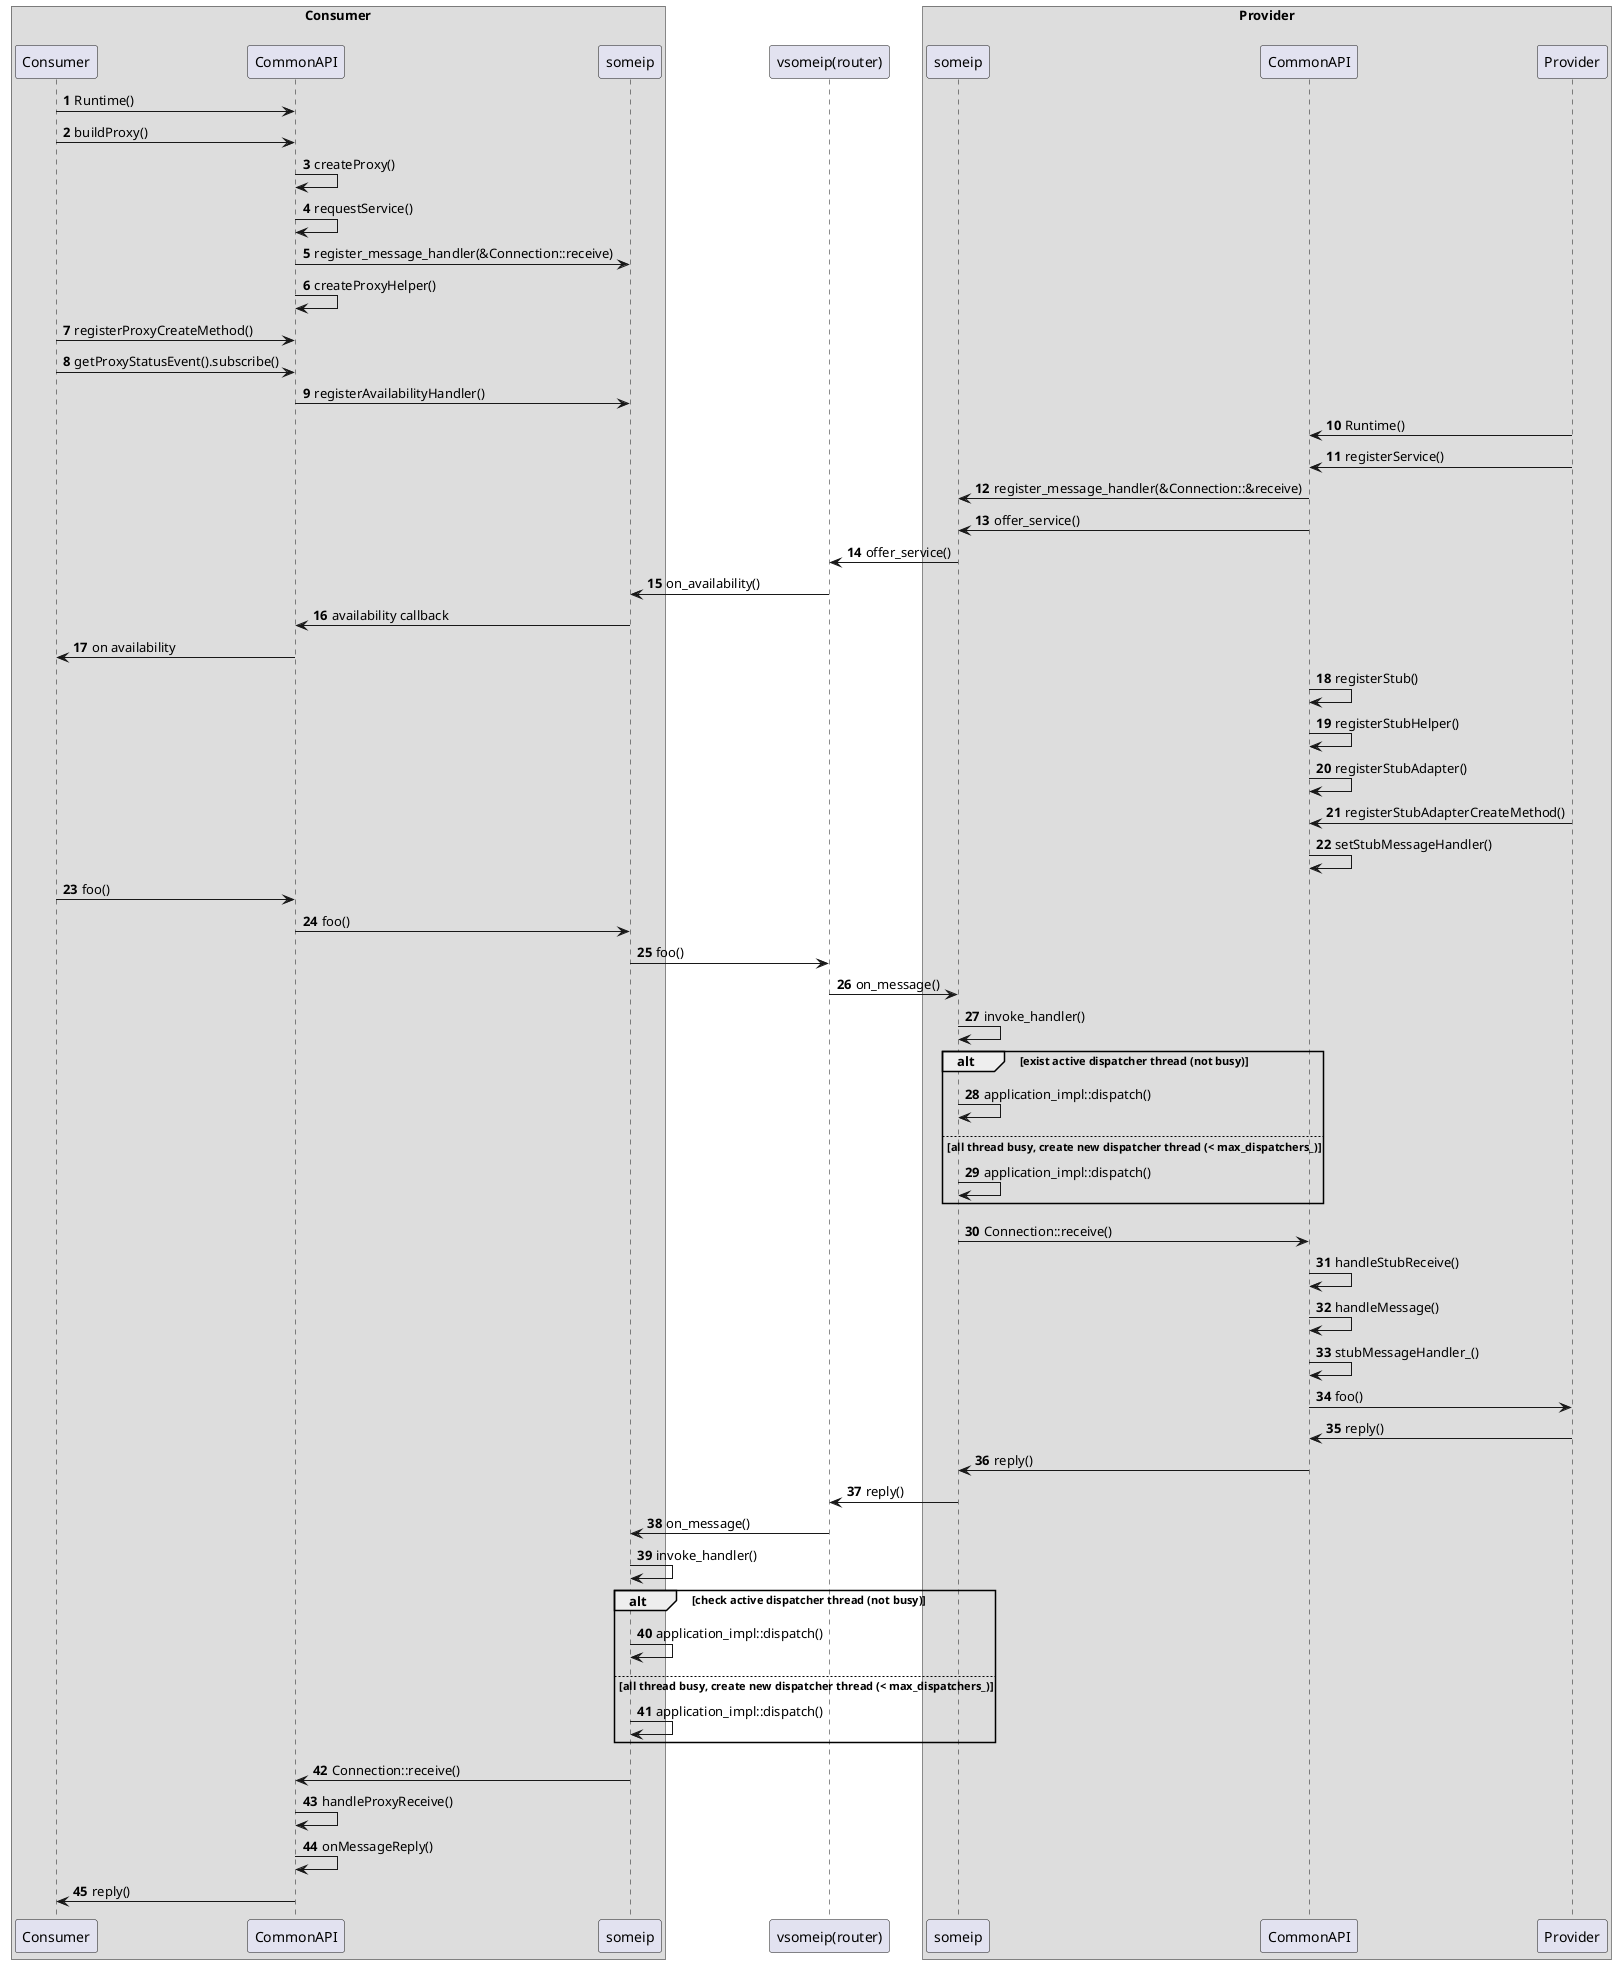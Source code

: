 ' Option 2
@startuml
!pragma teoz true
autonumber

    box "Consumer\n"
    participant "Consumer" as con

    participant "CommonAPI" as com1
    participant "someip" as vsome1
    end box
    'participant "someip CommonAPI" as scom

    
    participant "vsomeip(router)" as router
    
    box "Provider\n"
    participant "someip" as vsome2
    participant "CommonAPI" as com2
    participant "Provider" as pro
    
    end box 

    con -> com1: Runtime()
    con -> com1: buildProxy()
    com1 -> com1: createProxy()
    com1 -> com1: requestService()
    com1 -> vsome1: register_message_handler(&Connection::receive)
    com1 -> com1: createProxyHelper()
    con -> com1: registerProxyCreateMethod()

    con -> com1: getProxyStatusEvent().subscribe()
    com1 -> vsome1: registerAvailabilityHandler()


    pro -> com2: Runtime()
    pro -> com2: registerService()
    com2 -> vsome2: register_message_handler(&Connection::&receive)
    ' need to check this flow offer_service
    com2 -> vsome2: offer_service()
    vsome2 -> router: offer_service()
    router -> vsome1: on_availability()
    vsome1 -> com1: availability callback
    com1 -> con: on availability
    com2 -> com2: registerStub()
    com2 -> com2: registerStubHelper()
    com2 -> com2: registerStubAdapter()
 
    
    pro -> com2: registerStubAdapterCreateMethod()
    
    com2 -> com2: setStubMessageHandler()

    
   

    'pro -> con: ON_AVAILABLE

    con -> com1: foo()
    com1 -> vsome1: foo()
    vsome1 -> router: foo()
    router -> vsome2: on_message()
    vsome2 -> vsome2: invoke_handler()
    alt exist active dispatcher thread (not busy)
    vsome2 -> vsome2: application_impl::dispatch()
    else all thread busy, create new dispatcher thread (< max_dispatchers_)
    vsome2 -> vsome2: application_impl::dispatch()
    end
    vsome2 -> com2: Connection::receive()
    com2 -> com2: handleStubReceive()
    com2 -> com2: handleMessage()
    com2 -> com2: stubMessageHandler_()
    com2 -> pro: foo()

    pro -> com2: reply()
    com2 -> vsome2: reply()
    vsome2 -> router: reply()
    router -> vsome1: on_message()
    vsome1 -> vsome1: invoke_handler()
    alt check active dispatcher thread (not busy)
    vsome1 -> vsome1: application_impl::dispatch()
    else all thread busy, create new dispatcher thread (< max_dispatchers_)
    vsome1 -> vsome1: application_impl::dispatch()
    end
    vsome1 -> com1: Connection::receive()
    com1 -> com1: handleProxyReceive()
    com1 -> com1: onMessageReply()
    com1 -> con: reply()

@enduml